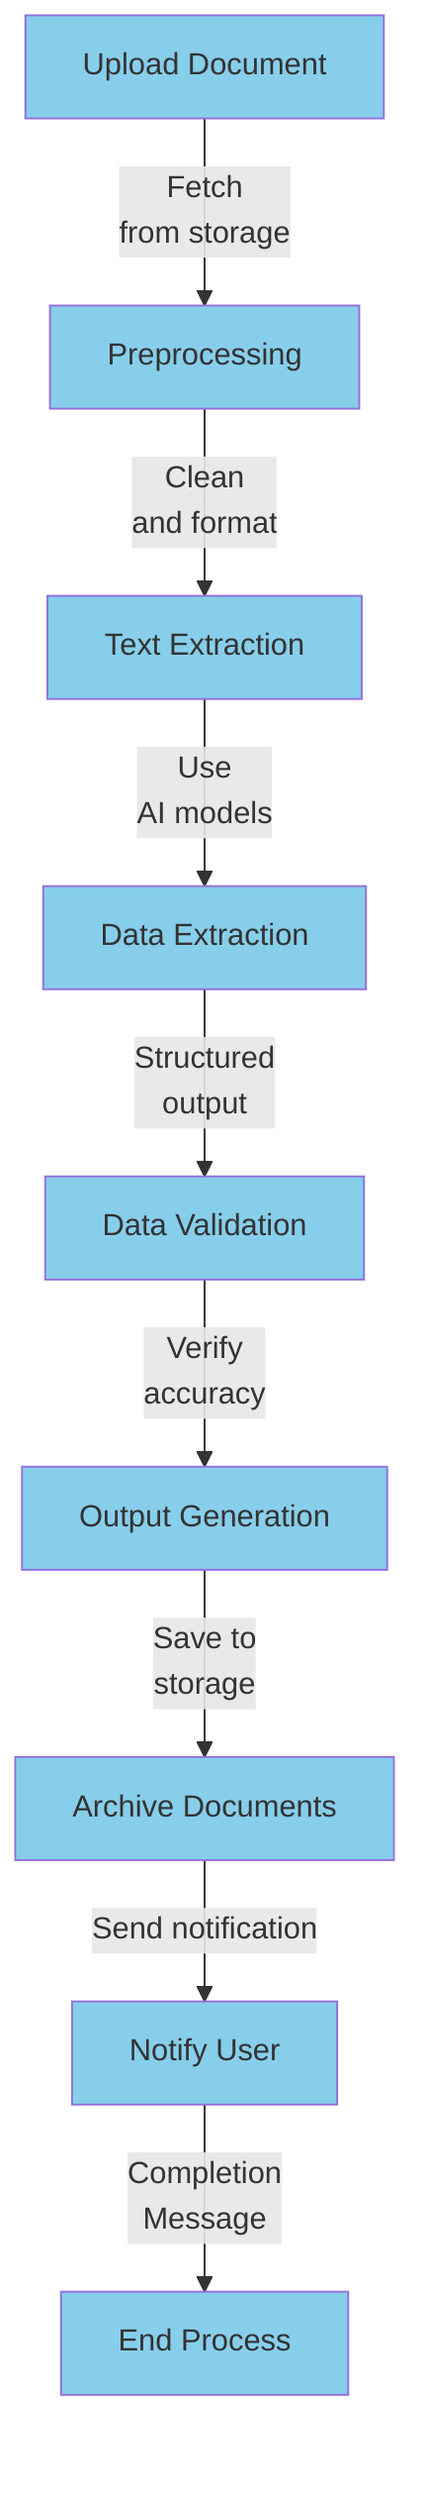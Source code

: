 flowchart TD
    style A fill:#87CEEB
    style B fill:#87CEEB
    style C fill:#87CEEB
    style D fill:#87CEEB
    style E fill:#87CEEB
    style F fill:#87CEEB
    style G fill:#87CEEB
    style H fill:#87CEEB
    style I fill:#87CEEB

    A[Upload Document] -->|Fetch\nfrom storage| B[Preprocessing]
    B -->|Clean\nand format| C[Text Extraction]
    C -->|Use\nAI models| D[Data Extraction]
    D -->|Structured\noutput| E[Data Validation]
    E -->|Verify\naccuracy| F[Output Generation]
    F -->|Save to\nstorage| G[Archive Documents]
    G -->|Send notification| H[Notify User]
    H -->|Completion\nMessage| I[End Process]